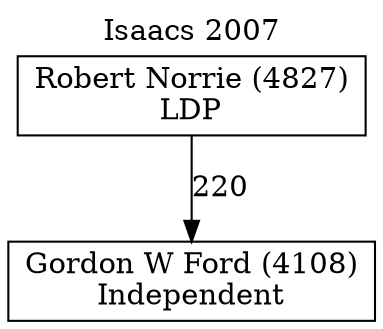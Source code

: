 // House preference flow
digraph "Gordon W Ford (4108)_Isaacs_2007" {
	graph [label="Isaacs 2007" labelloc=t mclimit=10]
	node [shape=box]
	"Gordon W Ford (4108)" [label="Gordon W Ford (4108)
Independent"]
	"Robert Norrie (4827)" [label="Robert Norrie (4827)
LDP"]
	"Robert Norrie (4827)" -> "Gordon W Ford (4108)" [label=220]
}

